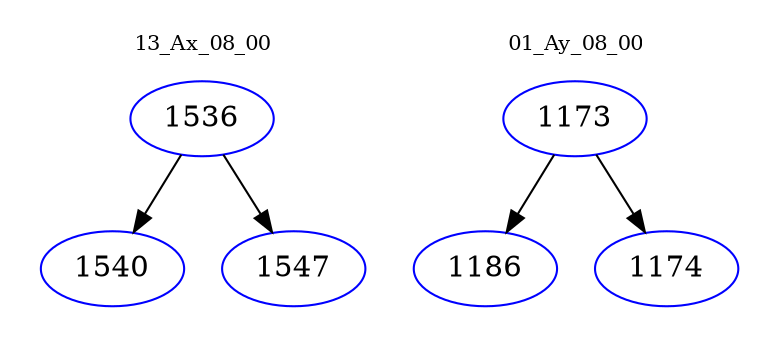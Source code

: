 digraph{
subgraph cluster_0 {
color = white
label = "13_Ax_08_00";
fontsize=10;
T0_1536 [label="1536", color="blue"]
T0_1536 -> T0_1540 [color="black"]
T0_1540 [label="1540", color="blue"]
T0_1536 -> T0_1547 [color="black"]
T0_1547 [label="1547", color="blue"]
}
subgraph cluster_1 {
color = white
label = "01_Ay_08_00";
fontsize=10;
T1_1173 [label="1173", color="blue"]
T1_1173 -> T1_1186 [color="black"]
T1_1186 [label="1186", color="blue"]
T1_1173 -> T1_1174 [color="black"]
T1_1174 [label="1174", color="blue"]
}
}
